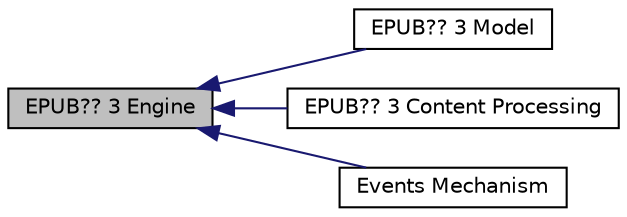digraph "EPUB?? 3 Engine"
{
  edge [fontname="Helvetica",fontsize="10",labelfontname="Helvetica",labelfontsize="10"];
  node [fontname="Helvetica",fontsize="10",shape=record];
  rankdir=LR;
  Node1 [label="EPUB?? 3 Model",height=0.2,width=0.4,color="black", fillcolor="white", style="filled",URL="$group__epub-model.xhtml"];
  Node0 [label="EPUB?? 3 Engine",height=0.2,width=0.4,color="black", fillcolor="grey75", style="filled" fontcolor="black"];
  Node2 [label="EPUB?? 3 Content Processing",height=0.2,width=0.4,color="black", fillcolor="white", style="filled",URL="$group__content-proc.xhtml"];
  Node3 [label="Events Mechanism",height=0.2,width=0.4,color="black", fillcolor="white", style="filled",URL="$group__events.xhtml"];
  Node0->Node1 [shape=plaintext, color="midnightblue", dir="back", style="solid"];
  Node0->Node2 [shape=plaintext, color="midnightblue", dir="back", style="solid"];
  Node0->Node3 [shape=plaintext, color="midnightblue", dir="back", style="solid"];
}
